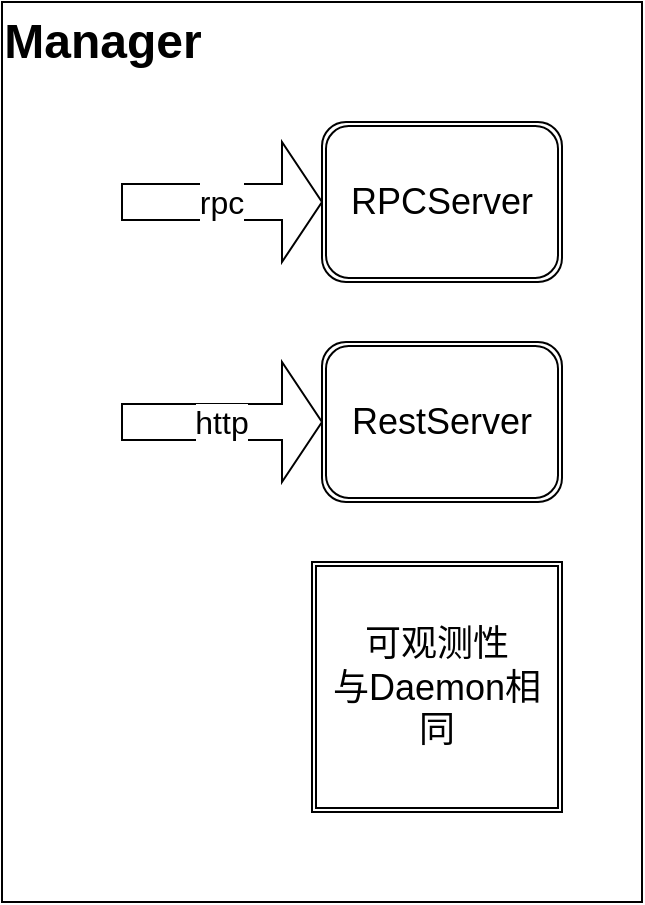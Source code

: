 <mxfile version="20.1.3" type="github">
  <diagram id="uPYNqcDJ3nfIJLlUU_LL" name="第 1 页">
    <mxGraphModel dx="1426" dy="825" grid="1" gridSize="10" guides="1" tooltips="1" connect="1" arrows="1" fold="1" page="1" pageScale="1" pageWidth="827" pageHeight="1169" math="0" shadow="0">
      <root>
        <mxCell id="0" />
        <mxCell id="1" parent="0" />
        <mxCell id="SMqwoqyIC6XuW39lMCPQ-1" value="" style="rounded=0;whiteSpace=wrap;html=1;labelBackgroundColor=#FFFFFF;fontFamily=Helvetica;fontSize=18;fontColor=#000000;" vertex="1" parent="1">
          <mxGeometry x="40" y="120" width="320" height="450" as="geometry" />
        </mxCell>
        <mxCell id="SMqwoqyIC6XuW39lMCPQ-2" value="Manager" style="text;strokeColor=none;fillColor=none;html=1;fontSize=24;fontStyle=1;verticalAlign=middle;align=center;labelBackgroundColor=#FFFFFF;fontFamily=Helvetica;fontColor=#000000;" vertex="1" parent="1">
          <mxGeometry x="40" y="120" width="100" height="40" as="geometry" />
        </mxCell>
        <mxCell id="SMqwoqyIC6XuW39lMCPQ-3" value="RPCServer" style="shape=ext;double=1;rounded=1;whiteSpace=wrap;html=1;labelBackgroundColor=#FFFFFF;fontFamily=Helvetica;fontSize=18;fontColor=#000000;" vertex="1" parent="1">
          <mxGeometry x="200" y="180" width="120" height="80" as="geometry" />
        </mxCell>
        <mxCell id="SMqwoqyIC6XuW39lMCPQ-4" value="RestServer" style="shape=ext;double=1;rounded=1;whiteSpace=wrap;html=1;labelBackgroundColor=#FFFFFF;fontFamily=Helvetica;fontSize=18;fontColor=#000000;" vertex="1" parent="1">
          <mxGeometry x="200" y="290" width="120" height="80" as="geometry" />
        </mxCell>
        <mxCell id="SMqwoqyIC6XuW39lMCPQ-7" value="可观测性&lt;br&gt;与Daemon相同" style="shape=ext;double=1;whiteSpace=wrap;html=1;aspect=fixed;labelBackgroundColor=#FFFFFF;fontFamily=Helvetica;fontSize=18;fontColor=#000000;" vertex="1" parent="1">
          <mxGeometry x="195" y="400" width="125" height="125" as="geometry" />
        </mxCell>
        <mxCell id="SMqwoqyIC6XuW39lMCPQ-8" value="&lt;font style=&quot;font-size: 16px;&quot;&gt;rpc&lt;/font&gt;" style="shape=singleArrow;whiteSpace=wrap;html=1;labelBackgroundColor=#FFFFFF;fontFamily=Helvetica;fontSize=18;fontColor=#000000;" vertex="1" parent="1">
          <mxGeometry x="100" y="190" width="100" height="60" as="geometry" />
        </mxCell>
        <mxCell id="SMqwoqyIC6XuW39lMCPQ-9" value="http" style="shape=singleArrow;whiteSpace=wrap;html=1;labelBackgroundColor=#FFFFFF;fontFamily=Helvetica;fontSize=16;fontColor=#000000;" vertex="1" parent="1">
          <mxGeometry x="100" y="300" width="100" height="60" as="geometry" />
        </mxCell>
      </root>
    </mxGraphModel>
  </diagram>
</mxfile>
